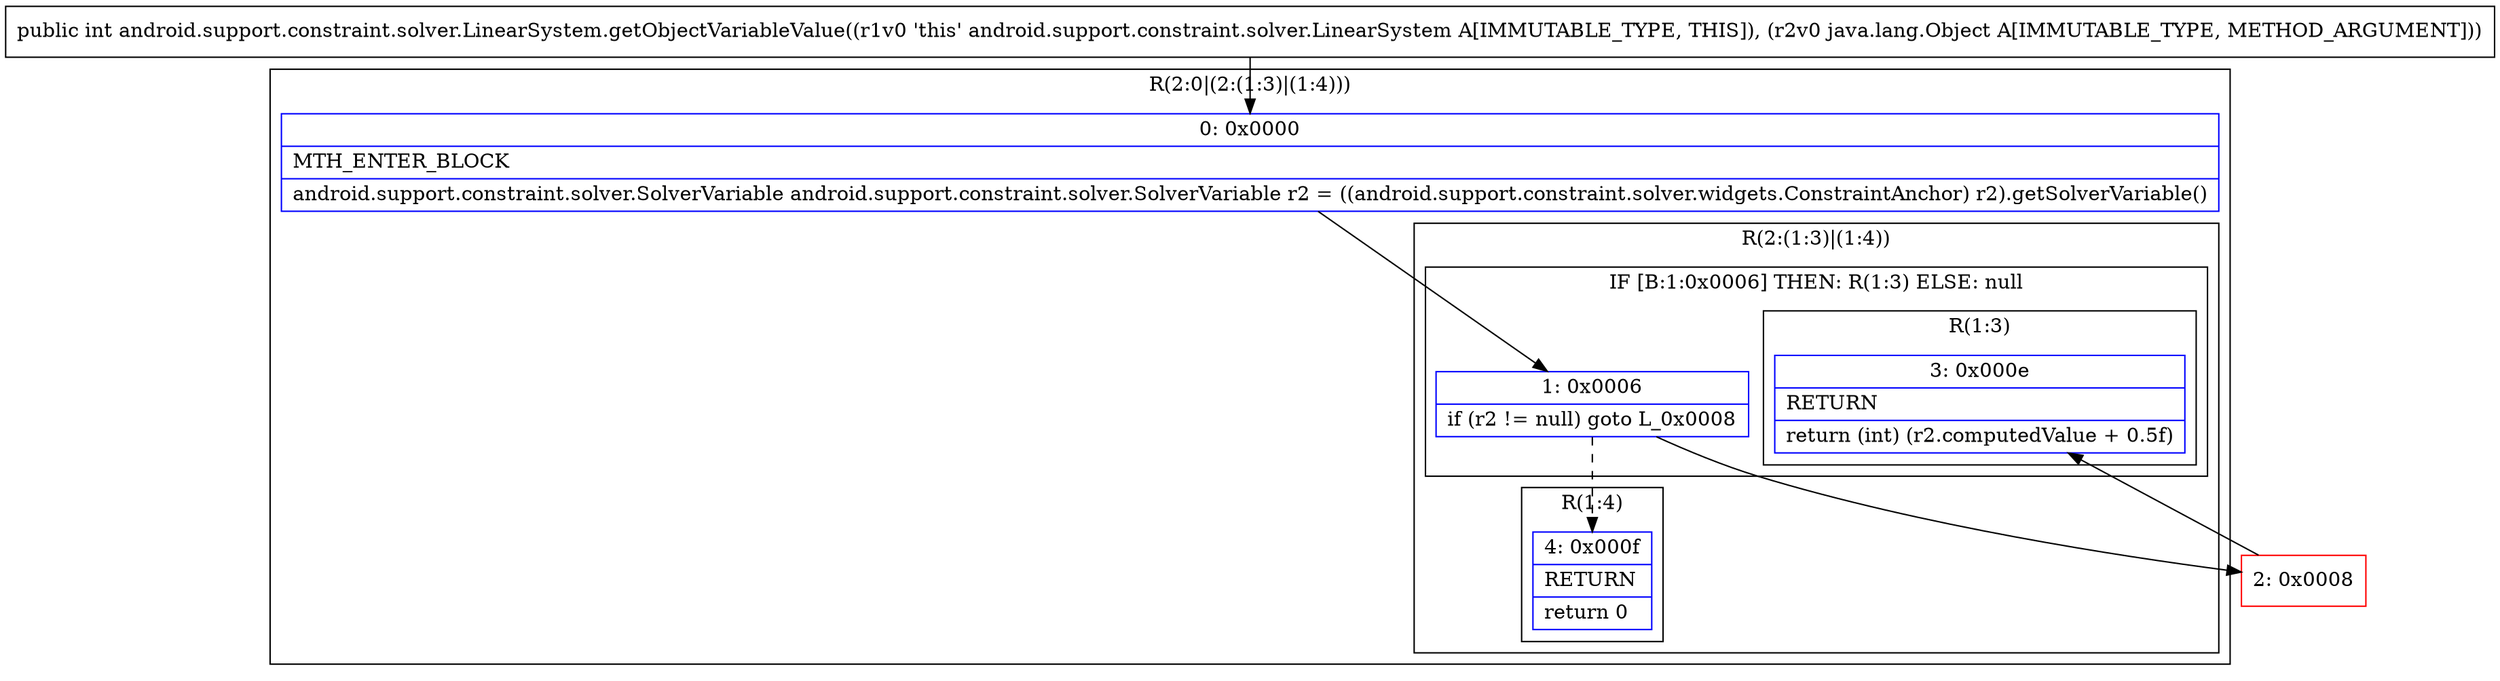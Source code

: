 digraph "CFG forandroid.support.constraint.solver.LinearSystem.getObjectVariableValue(Ljava\/lang\/Object;)I" {
subgraph cluster_Region_1818137618 {
label = "R(2:0|(2:(1:3)|(1:4)))";
node [shape=record,color=blue];
Node_0 [shape=record,label="{0\:\ 0x0000|MTH_ENTER_BLOCK\l|android.support.constraint.solver.SolverVariable android.support.constraint.solver.SolverVariable r2 = ((android.support.constraint.solver.widgets.ConstraintAnchor) r2).getSolverVariable()\l}"];
subgraph cluster_Region_37526644 {
label = "R(2:(1:3)|(1:4))";
node [shape=record,color=blue];
subgraph cluster_IfRegion_75370860 {
label = "IF [B:1:0x0006] THEN: R(1:3) ELSE: null";
node [shape=record,color=blue];
Node_1 [shape=record,label="{1\:\ 0x0006|if (r2 != null) goto L_0x0008\l}"];
subgraph cluster_Region_952240052 {
label = "R(1:3)";
node [shape=record,color=blue];
Node_3 [shape=record,label="{3\:\ 0x000e|RETURN\l|return (int) (r2.computedValue + 0.5f)\l}"];
}
}
subgraph cluster_Region_1041282163 {
label = "R(1:4)";
node [shape=record,color=blue];
Node_4 [shape=record,label="{4\:\ 0x000f|RETURN\l|return 0\l}"];
}
}
}
Node_2 [shape=record,color=red,label="{2\:\ 0x0008}"];
MethodNode[shape=record,label="{public int android.support.constraint.solver.LinearSystem.getObjectVariableValue((r1v0 'this' android.support.constraint.solver.LinearSystem A[IMMUTABLE_TYPE, THIS]), (r2v0 java.lang.Object A[IMMUTABLE_TYPE, METHOD_ARGUMENT])) }"];
MethodNode -> Node_0;
Node_0 -> Node_1;
Node_1 -> Node_2;
Node_1 -> Node_4[style=dashed];
Node_2 -> Node_3;
}

